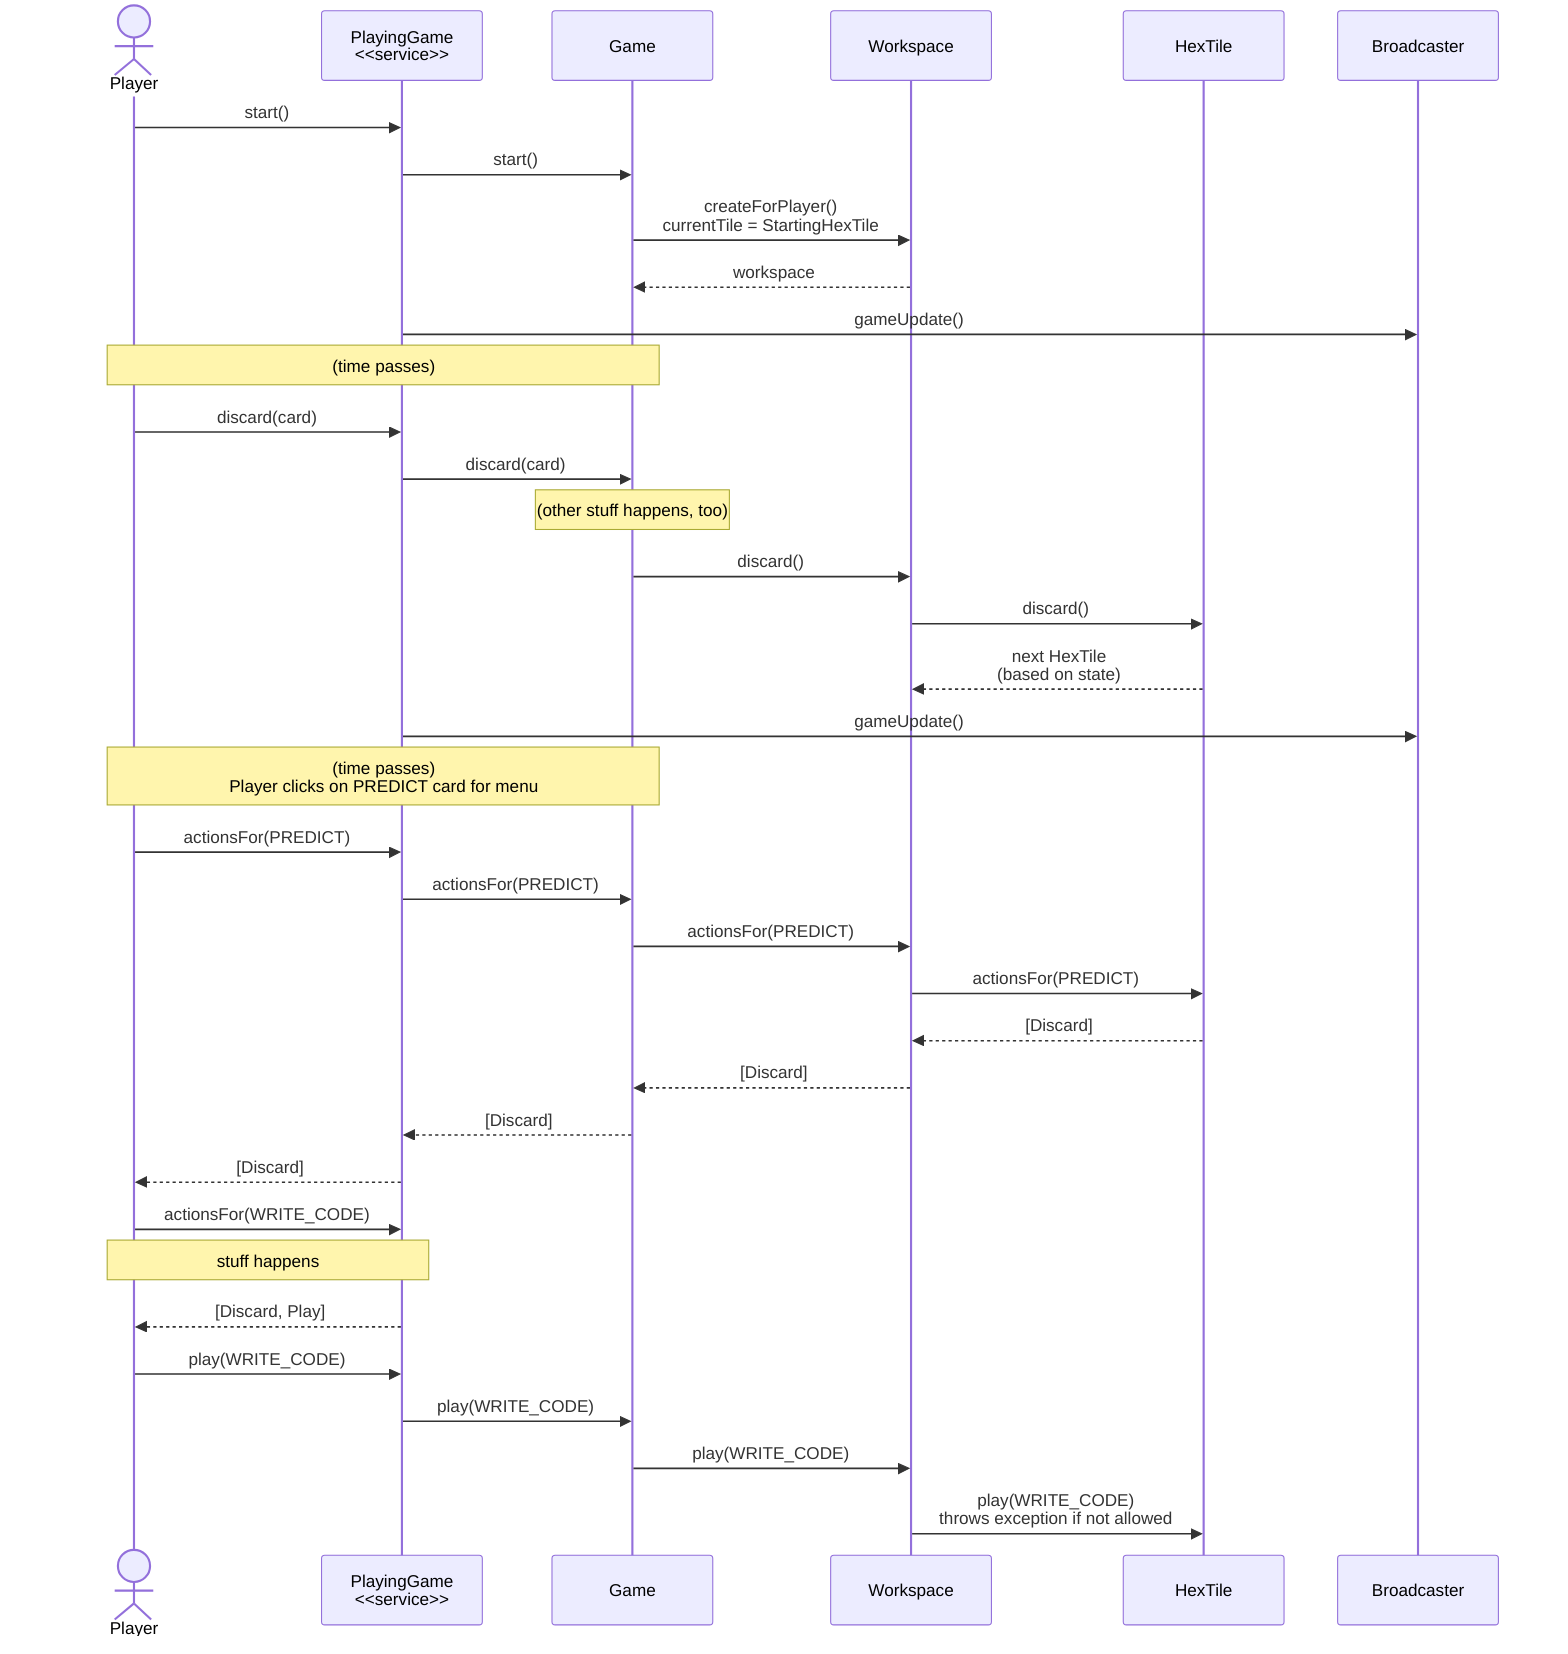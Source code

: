 sequenceDiagram
    actor Player
    participant PlayingGame as PlayingGame<br/><<service>>
    participant Game
    participant Workspace
    participant HexTile

    Player ->> PlayingGame: start()
    PlayingGame ->> Game: start()
    Game ->> Workspace: createForPlayer()<br/>currentTile = StartingHexTile
    Workspace -->> Game: workspace
    PlayingGame ->> Broadcaster: gameUpdate()

    Note over Player,Game: (time passes)

    Player ->> PlayingGame: discard(card)
    PlayingGame ->> Game: discard(card)
    Note over Game: (other stuff happens, too)
    Game ->> Workspace: discard()
    Workspace ->> HexTile: discard()
    HexTile -->> Workspace: next HexTile<br/>(based on state)
    PlayingGame ->> Broadcaster: gameUpdate()

    Note over Player,Game: (time passes)<br/>Player clicks on PREDICT card for menu

    Player ->> PlayingGame: actionsFor(PREDICT)
    PlayingGame ->> Game: actionsFor(PREDICT)
    Game ->> Workspace: actionsFor(PREDICT)
    Workspace ->> HexTile: actionsFor(PREDICT)
    HexTile -->> Workspace: [Discard]
    Workspace -->> Game: [Discard]
    Game -->> PlayingGame: [Discard]
    PlayingGame -->> Player: [Discard]

    Player ->> PlayingGame: actionsFor(WRITE_CODE)
    Note over Player,PlayingGame: stuff happens
    PlayingGame -->> Player: [Discard, Play]


    Player ->> PlayingGame: play(WRITE_CODE)
    PlayingGame ->> Game: play(WRITE_CODE)
    Game ->> Workspace: play(WRITE_CODE)
    Workspace ->> HexTile: play(WRITE_CODE)<br/>throws exception if not allowed